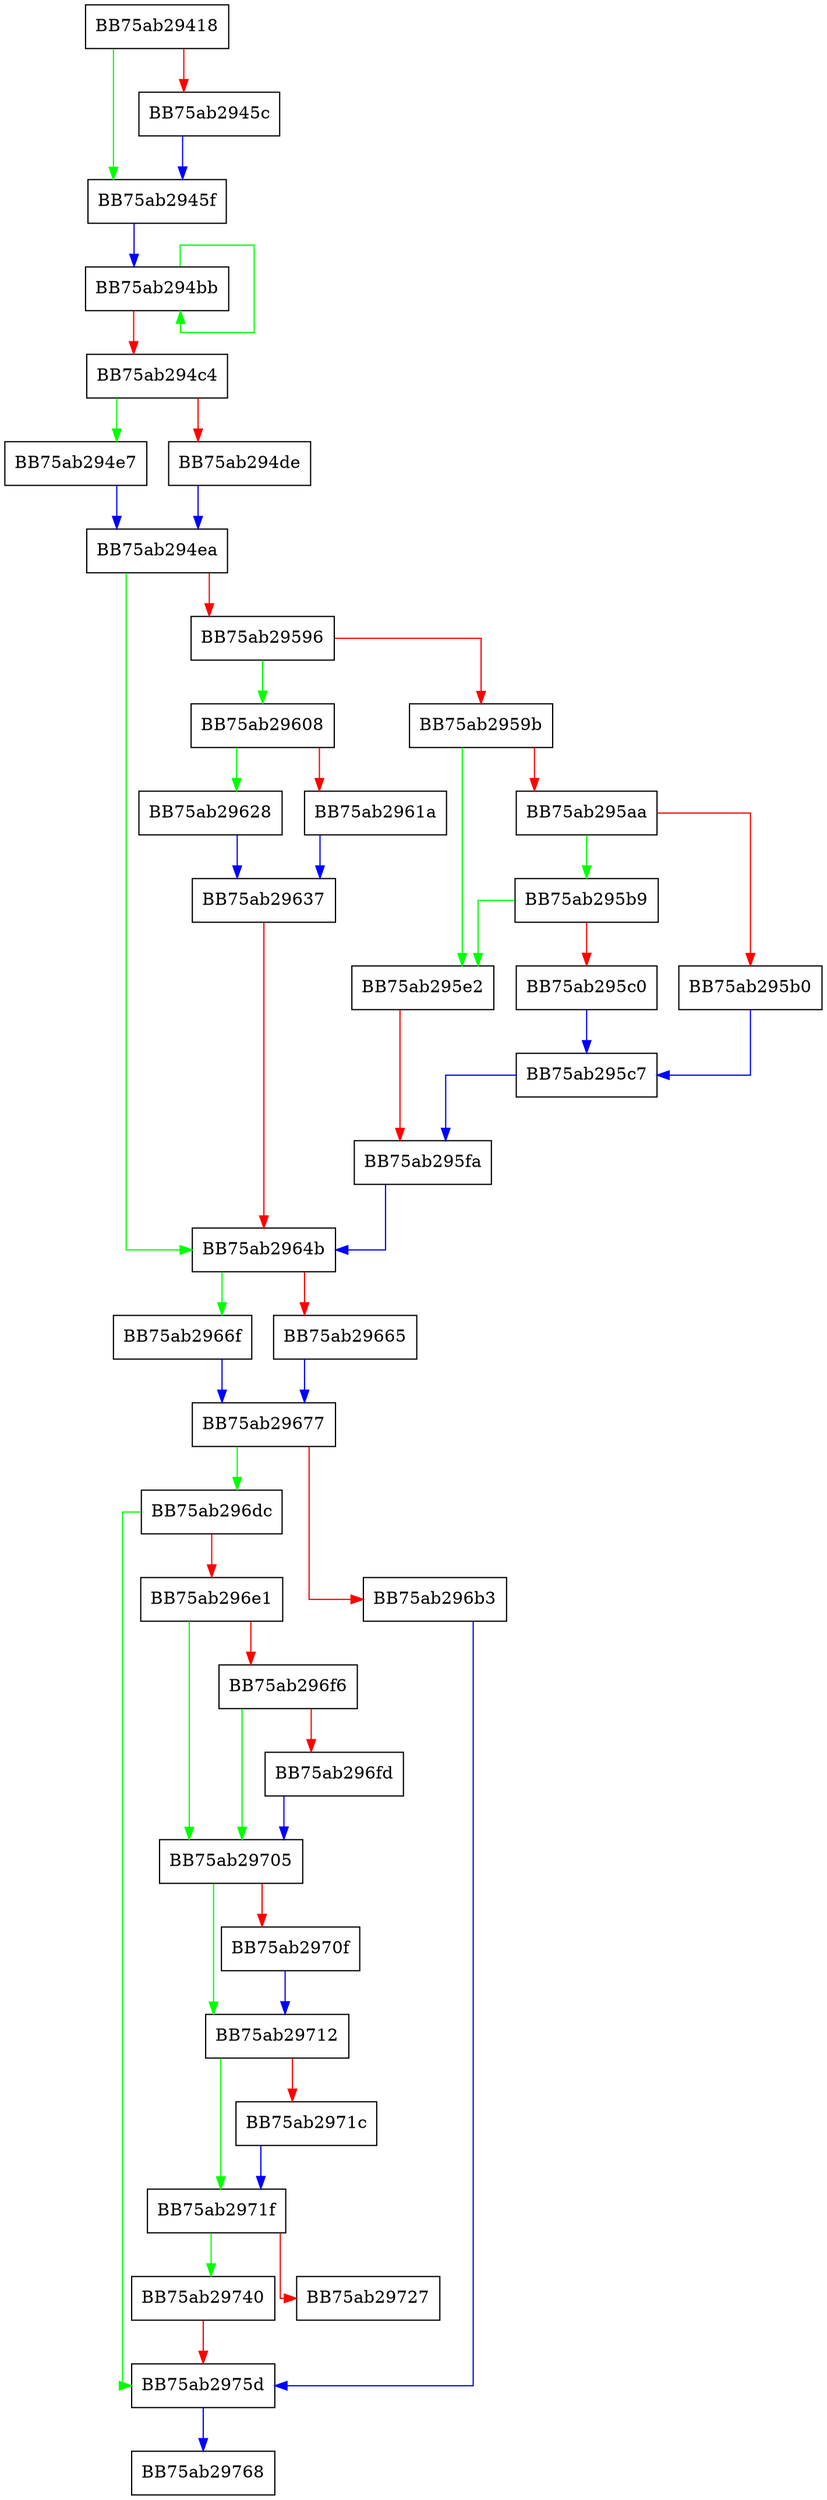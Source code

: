 digraph disasm_x86 {
  node [shape="box"];
  graph [splines=ortho];
  BB75ab29418 -> BB75ab2945f [color="green"];
  BB75ab29418 -> BB75ab2945c [color="red"];
  BB75ab2945c -> BB75ab2945f [color="blue"];
  BB75ab2945f -> BB75ab294bb [color="blue"];
  BB75ab294bb -> BB75ab294bb [color="green"];
  BB75ab294bb -> BB75ab294c4 [color="red"];
  BB75ab294c4 -> BB75ab294e7 [color="green"];
  BB75ab294c4 -> BB75ab294de [color="red"];
  BB75ab294de -> BB75ab294ea [color="blue"];
  BB75ab294e7 -> BB75ab294ea [color="blue"];
  BB75ab294ea -> BB75ab2964b [color="green"];
  BB75ab294ea -> BB75ab29596 [color="red"];
  BB75ab29596 -> BB75ab29608 [color="green"];
  BB75ab29596 -> BB75ab2959b [color="red"];
  BB75ab2959b -> BB75ab295e2 [color="green"];
  BB75ab2959b -> BB75ab295aa [color="red"];
  BB75ab295aa -> BB75ab295b9 [color="green"];
  BB75ab295aa -> BB75ab295b0 [color="red"];
  BB75ab295b0 -> BB75ab295c7 [color="blue"];
  BB75ab295b9 -> BB75ab295e2 [color="green"];
  BB75ab295b9 -> BB75ab295c0 [color="red"];
  BB75ab295c0 -> BB75ab295c7 [color="blue"];
  BB75ab295c7 -> BB75ab295fa [color="blue"];
  BB75ab295e2 -> BB75ab295fa [color="red"];
  BB75ab295fa -> BB75ab2964b [color="blue"];
  BB75ab29608 -> BB75ab29628 [color="green"];
  BB75ab29608 -> BB75ab2961a [color="red"];
  BB75ab2961a -> BB75ab29637 [color="blue"];
  BB75ab29628 -> BB75ab29637 [color="blue"];
  BB75ab29637 -> BB75ab2964b [color="red"];
  BB75ab2964b -> BB75ab2966f [color="green"];
  BB75ab2964b -> BB75ab29665 [color="red"];
  BB75ab29665 -> BB75ab29677 [color="blue"];
  BB75ab2966f -> BB75ab29677 [color="blue"];
  BB75ab29677 -> BB75ab296dc [color="green"];
  BB75ab29677 -> BB75ab296b3 [color="red"];
  BB75ab296b3 -> BB75ab2975d [color="blue"];
  BB75ab296dc -> BB75ab2975d [color="green"];
  BB75ab296dc -> BB75ab296e1 [color="red"];
  BB75ab296e1 -> BB75ab29705 [color="green"];
  BB75ab296e1 -> BB75ab296f6 [color="red"];
  BB75ab296f6 -> BB75ab29705 [color="green"];
  BB75ab296f6 -> BB75ab296fd [color="red"];
  BB75ab296fd -> BB75ab29705 [color="blue"];
  BB75ab29705 -> BB75ab29712 [color="green"];
  BB75ab29705 -> BB75ab2970f [color="red"];
  BB75ab2970f -> BB75ab29712 [color="blue"];
  BB75ab29712 -> BB75ab2971f [color="green"];
  BB75ab29712 -> BB75ab2971c [color="red"];
  BB75ab2971c -> BB75ab2971f [color="blue"];
  BB75ab2971f -> BB75ab29740 [color="green"];
  BB75ab2971f -> BB75ab29727 [color="red"];
  BB75ab29740 -> BB75ab2975d [color="red"];
  BB75ab2975d -> BB75ab29768 [color="blue"];
}